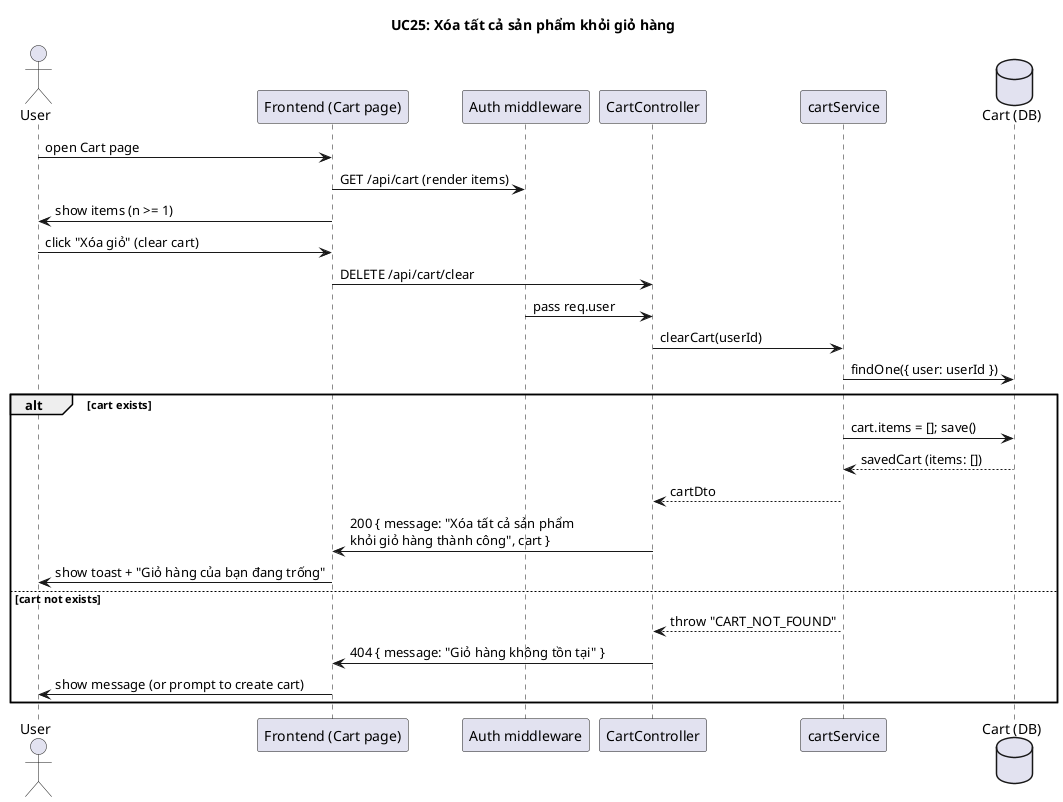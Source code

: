 @startuml UC25_ClearCart_Main

title UC25: Xóa tất cả sản phẩm khỏi giỏ hàng

actor User
participant Frontend as "Frontend (Cart page)"
participant Auth as "Auth middleware"
participant CartController as "CartController"
participant CartService as "cartService"
database CartDB as "Cart (DB)"

User -> Frontend: open Cart page
Frontend -> Auth: GET /api/cart (render items)
Frontend -> User: show items (n >= 1)
User -> Frontend: click "Xóa giỏ" (clear cart)
Frontend -> CartController: DELETE /api/cart/clear
Auth -> CartController: pass req.user
CartController -> CartService: clearCart(userId)
CartService -> CartDB: findOne({ user: userId })
alt cart exists
  CartService -> CartDB: cart.items = []; save()
  CartDB --> CartService: savedCart (items: [])
  CartService --> CartController: cartDto
  CartController -> Frontend: 200 { message: "Xóa tất cả sản phẩm \nkhỏi giỏ hàng thành công", cart }
  Frontend -> User: show toast + "Giỏ hàng của bạn đang trống"
else cart not exists
  CartService --> CartController: throw "CART_NOT_FOUND"
  CartController -> Frontend: 404 { message: "Giỏ hàng không tồn tại" }
  Frontend -> User: show message (or prompt to create cart)
end
@enduml
